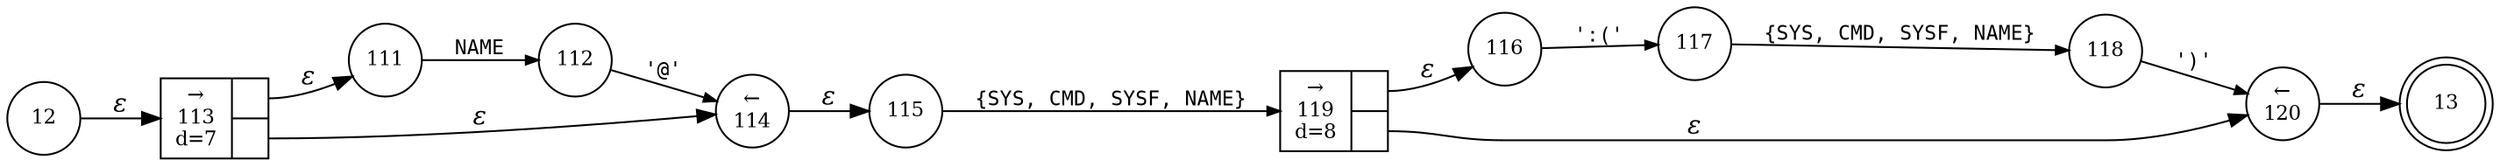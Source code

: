 digraph ATN {
rankdir=LR;
s13[fontsize=11, label="13", shape=doublecircle, fixedsize=true, width=.6];
s112[fontsize=11,label="112", shape=circle, fixedsize=true, width=.55, peripheries=1];
s113[fontsize=11,label="{&rarr;\n113\nd=7|{<p0>|<p1>}}", shape=record, fixedsize=false, peripheries=1];
s114[fontsize=11,label="&larr;\n114", shape=circle, fixedsize=true, width=.55, peripheries=1];
s115[fontsize=11,label="115", shape=circle, fixedsize=true, width=.55, peripheries=1];
s116[fontsize=11,label="116", shape=circle, fixedsize=true, width=.55, peripheries=1];
s117[fontsize=11,label="117", shape=circle, fixedsize=true, width=.55, peripheries=1];
s118[fontsize=11,label="118", shape=circle, fixedsize=true, width=.55, peripheries=1];
s119[fontsize=11,label="{&rarr;\n119\nd=8|{<p0>|<p1>}}", shape=record, fixedsize=false, peripheries=1];
s120[fontsize=11,label="&larr;\n120", shape=circle, fixedsize=true, width=.55, peripheries=1];
s12[fontsize=11,label="12", shape=circle, fixedsize=true, width=.55, peripheries=1];
s111[fontsize=11,label="111", shape=circle, fixedsize=true, width=.55, peripheries=1];
s12 -> s113 [fontname="Times-Italic", label="&epsilon;"];
s113:p0 -> s111 [fontname="Times-Italic", label="&epsilon;"];
s113:p1 -> s114 [fontname="Times-Italic", label="&epsilon;"];
s111 -> s112 [fontsize=11, fontname="Courier", arrowsize=.7, label = "NAME", arrowhead = normal];
s114 -> s115 [fontname="Times-Italic", label="&epsilon;"];
s112 -> s114 [fontsize=11, fontname="Courier", arrowsize=.7, label = "'@'", arrowhead = normal];
s115 -> s119 [fontsize=11, fontname="Courier", arrowsize=.7, label = "{SYS, CMD, SYSF, NAME}", arrowhead = normal];
s119:p0 -> s116 [fontname="Times-Italic", label="&epsilon;"];
s119:p1 -> s120 [fontname="Times-Italic", label="&epsilon;"];
s116 -> s117 [fontsize=11, fontname="Courier", arrowsize=.7, label = "':('", arrowhead = normal];
s120 -> s13 [fontname="Times-Italic", label="&epsilon;"];
s117 -> s118 [fontsize=11, fontname="Courier", arrowsize=.7, label = "{SYS, CMD, SYSF, NAME}", arrowhead = normal];
s118 -> s120 [fontsize=11, fontname="Courier", arrowsize=.7, label = "')'", arrowhead = normal];
}